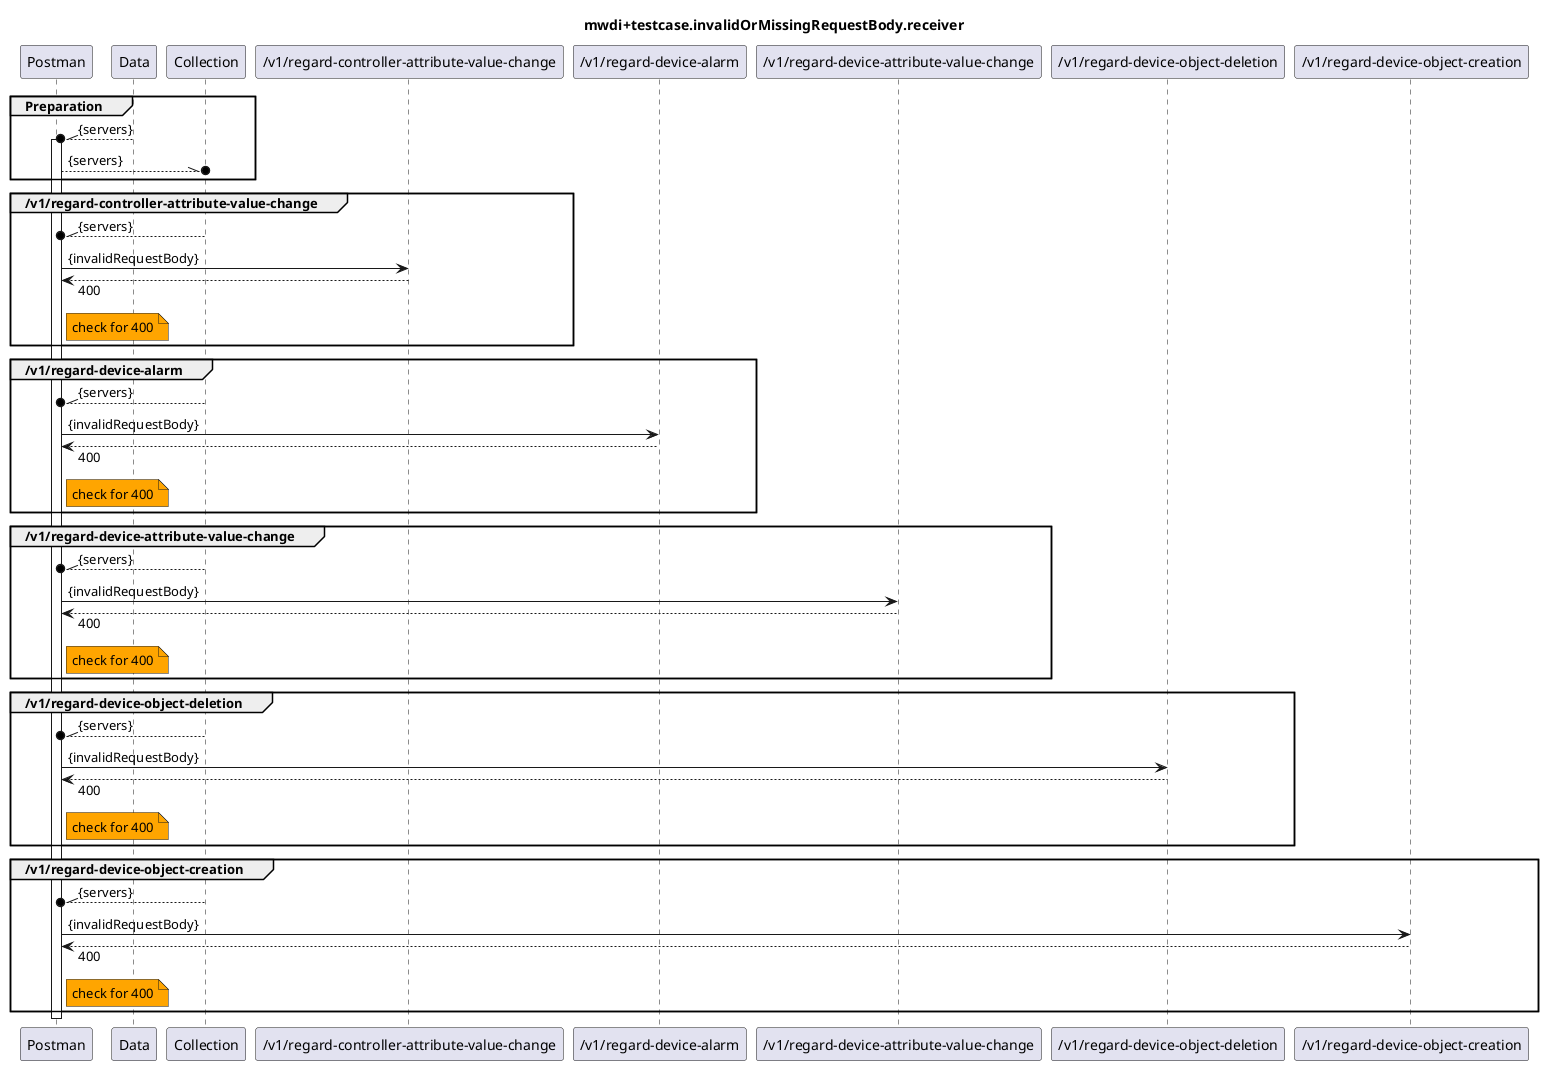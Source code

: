@startuml mwdi+diagram.invalidOrMissingRequestBody.receiver
skinparam responseMessageBelowArrow true

title
mwdi+testcase.invalidOrMissingRequestBody.receiver
end title

participant "Postman" as Postman
participant "Data" as Data
participant "Collection" as Collection

participant "/v1/regard-controller-attribute-value-change" as RCAVC
participant "/v1/regard-device-alarm" as RDA
participant "/v1/regard-device-attribute-value-change" as RDAVC
participant "/v1/regard-device-object-deletion" as RDOD
participant "/v1/regard-device-object-creation" as RDOC

group Preparation
  Data --\\o Postman : {servers}
  activate Postman
  Postman --\\o Collection : {servers}
end

group /v1/regard-controller-attribute-value-change
  Collection --\\o Postman : {servers}
  Postman -> RCAVC : {invalidRequestBody}
  Postman <-- RCAVC : 400
  note right Postman #Orange
    check for 400
  end note
end

group /v1/regard-device-alarm
  Collection --\\o Postman : {servers}
  Postman -> RDA : {invalidRequestBody}
  Postman <-- RDA : 400
  note right Postman #Orange
    check for 400
  end note
end

group /v1/regard-device-attribute-value-change
  Collection --\\o Postman : {servers}
  Postman -> RDAVC : {invalidRequestBody}
  Postman <-- RDAVC : 400
  note right Postman #Orange
    check for 400
  end note
end

group /v1/regard-device-object-deletion
  Collection --\\o Postman : {servers}
  Postman -> RDOD : {invalidRequestBody}
  Postman <-- RDOD : 400
  note right Postman #Orange
    check for 400
  end note
end

group /v1/regard-device-object-creation
  Collection --\\o Postman : {servers}
  Postman -> RDOC : {invalidRequestBody}
  Postman <-- RDOC : 400
  note right Postman #Orange
    check for 400
  end note
end

deactivate Postman

@enduml
